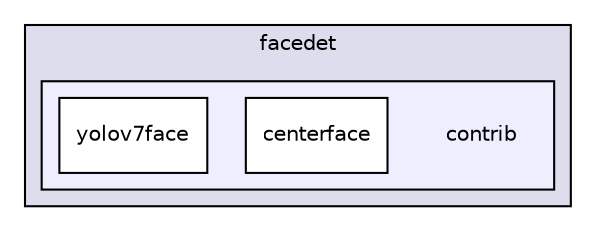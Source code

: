 digraph "/build/FastDeploy/fastdeploy/vision/facedet/contrib" {
  compound=true
  node [ fontsize="10", fontname="Helvetica"];
  edge [ labelfontsize="10", labelfontname="Helvetica"];
  subgraph clusterdir_e0c324db58c74a8fad31a42d500b793f {
    graph [ bgcolor="#ddddee", pencolor="black", label="facedet" fontname="Helvetica", fontsize="10", URL="dir_e0c324db58c74a8fad31a42d500b793f.html"]
  subgraph clusterdir_bfa4890a7a8355af879703425b226b70 {
    graph [ bgcolor="#eeeeff", pencolor="black", label="" URL="dir_bfa4890a7a8355af879703425b226b70.html"];
    dir_bfa4890a7a8355af879703425b226b70 [shape=plaintext label="contrib"];
    dir_a02faef82841eea11210d58d792ea091 [shape=box label="centerface" color="black" fillcolor="white" style="filled" URL="dir_a02faef82841eea11210d58d792ea091.html"];
    dir_55bb9e303d61e06b15018d799e3cc91e [shape=box label="yolov7face" color="black" fillcolor="white" style="filled" URL="dir_55bb9e303d61e06b15018d799e3cc91e.html"];
  }
  }
}
